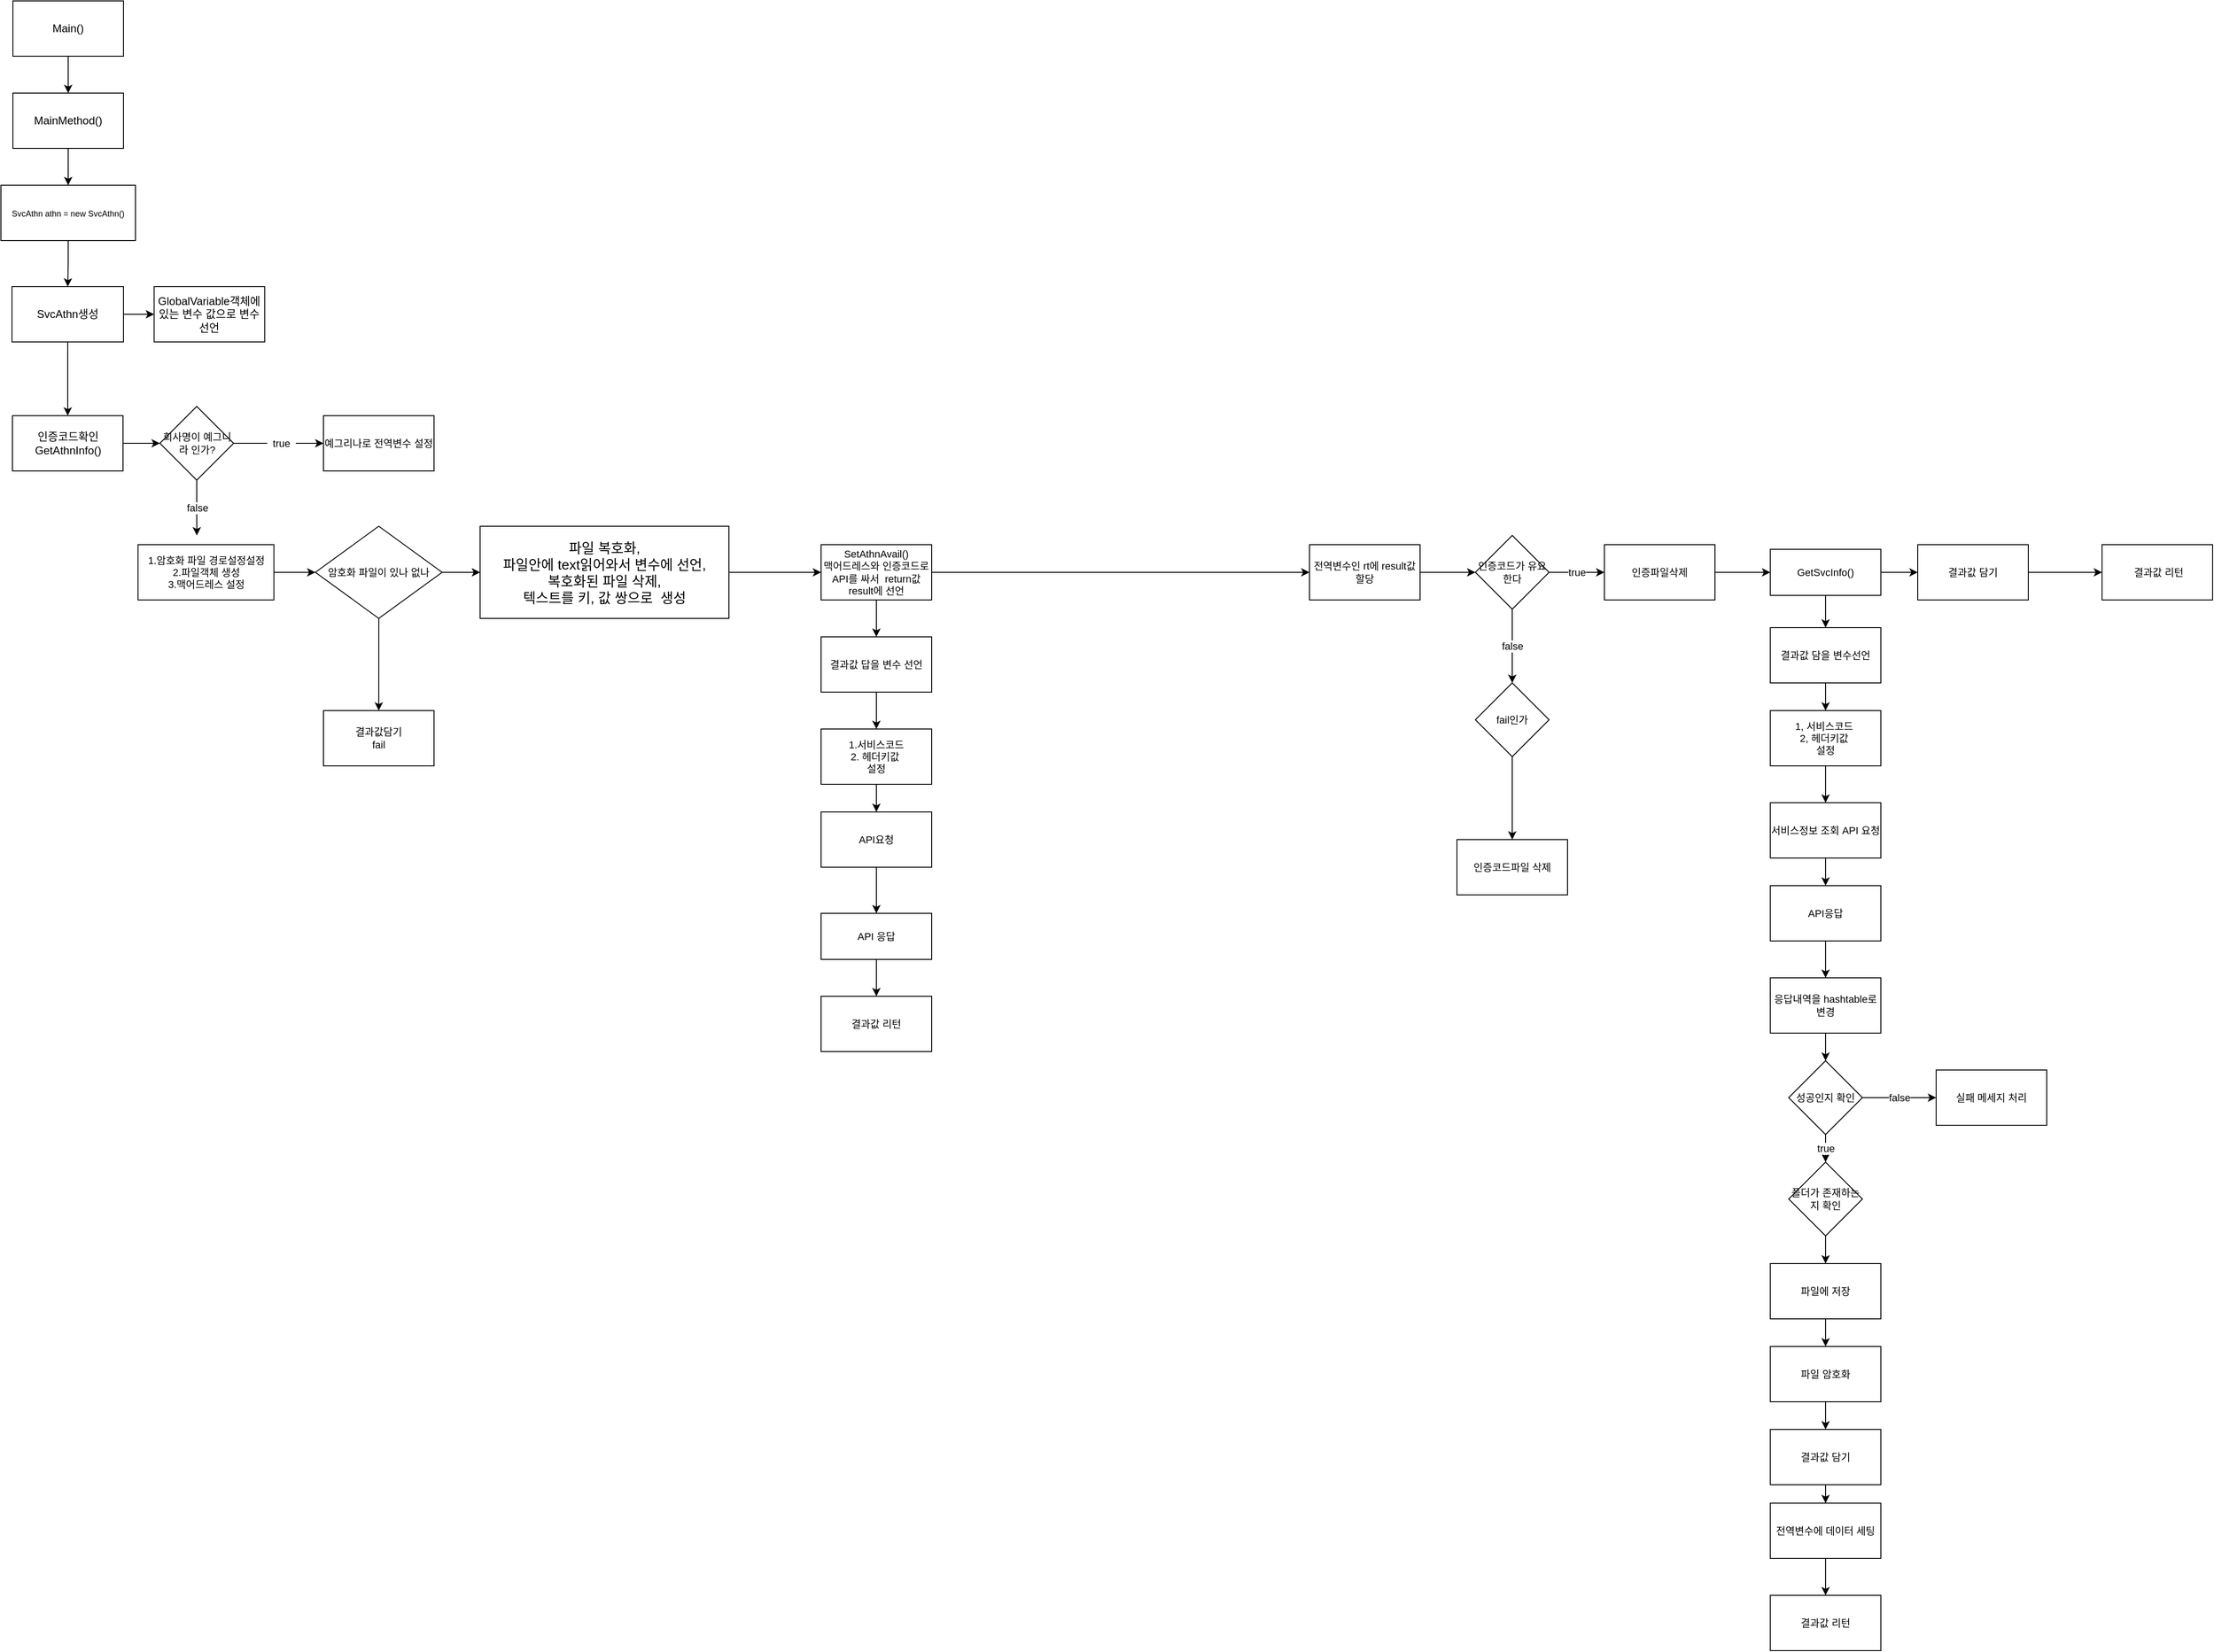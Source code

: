 <mxfile version="20.0.4" type="github" pages="2">
  <diagram id="C5RBs43oDa-KdzZeNtuy" name="Page-1">
    <mxGraphModel dx="964" dy="922" grid="1" gridSize="10" guides="1" tooltips="1" connect="1" arrows="1" fold="1" page="1" pageScale="1" pageWidth="1920" pageHeight="1200" math="0" shadow="0">
      <root>
        <mxCell id="WIyWlLk6GJQsqaUBKTNV-0" />
        <mxCell id="WIyWlLk6GJQsqaUBKTNV-1" parent="WIyWlLk6GJQsqaUBKTNV-0" />
        <mxCell id="tV-Dpv69zos0X04yAy7K-6" style="edgeStyle=orthogonalEdgeStyle;rounded=0;orthogonalLoop=1;jettySize=auto;html=1;" edge="1" parent="WIyWlLk6GJQsqaUBKTNV-1" source="tV-Dpv69zos0X04yAy7K-0" target="tV-Dpv69zos0X04yAy7K-4">
          <mxGeometry relative="1" as="geometry" />
        </mxCell>
        <mxCell id="tV-Dpv69zos0X04yAy7K-0" value="Main()" style="rounded=0;whiteSpace=wrap;html=1;" vertex="1" parent="WIyWlLk6GJQsqaUBKTNV-1">
          <mxGeometry x="113" y="20" width="120" height="60" as="geometry" />
        </mxCell>
        <mxCell id="tV-Dpv69zos0X04yAy7K-9" value="" style="edgeStyle=orthogonalEdgeStyle;rounded=0;orthogonalLoop=1;jettySize=auto;html=1;" edge="1" parent="WIyWlLk6GJQsqaUBKTNV-1" source="tV-Dpv69zos0X04yAy7K-4" target="tV-Dpv69zos0X04yAy7K-8">
          <mxGeometry relative="1" as="geometry" />
        </mxCell>
        <mxCell id="tV-Dpv69zos0X04yAy7K-4" value="MainMethod()" style="whiteSpace=wrap;html=1;" vertex="1" parent="WIyWlLk6GJQsqaUBKTNV-1">
          <mxGeometry x="113" y="120" width="120" height="60" as="geometry" />
        </mxCell>
        <mxCell id="tV-Dpv69zos0X04yAy7K-11" value="" style="edgeStyle=orthogonalEdgeStyle;rounded=0;orthogonalLoop=1;jettySize=auto;html=1;fontSize=11;" edge="1" parent="WIyWlLk6GJQsqaUBKTNV-1" source="tV-Dpv69zos0X04yAy7K-8" target="tV-Dpv69zos0X04yAy7K-10">
          <mxGeometry relative="1" as="geometry" />
        </mxCell>
        <mxCell id="tV-Dpv69zos0X04yAy7K-8" value="&lt;font style=&quot;font-size: 9px;&quot;&gt;SvcAthn athn = new SvcAthn()&lt;/font&gt;" style="whiteSpace=wrap;html=1;" vertex="1" parent="WIyWlLk6GJQsqaUBKTNV-1">
          <mxGeometry x="100" y="220" width="146" height="60" as="geometry" />
        </mxCell>
        <mxCell id="tV-Dpv69zos0X04yAy7K-18" value="" style="edgeStyle=orthogonalEdgeStyle;rounded=0;orthogonalLoop=1;jettySize=auto;html=1;fontSize=11;" edge="1" parent="WIyWlLk6GJQsqaUBKTNV-1" source="tV-Dpv69zos0X04yAy7K-10" target="tV-Dpv69zos0X04yAy7K-17">
          <mxGeometry relative="1" as="geometry" />
        </mxCell>
        <mxCell id="tV-Dpv69zos0X04yAy7K-21" value="" style="edgeStyle=orthogonalEdgeStyle;rounded=0;orthogonalLoop=1;jettySize=auto;html=1;fontSize=11;" edge="1" parent="WIyWlLk6GJQsqaUBKTNV-1" source="tV-Dpv69zos0X04yAy7K-10" target="tV-Dpv69zos0X04yAy7K-20">
          <mxGeometry relative="1" as="geometry" />
        </mxCell>
        <mxCell id="tV-Dpv69zos0X04yAy7K-10" value="SvcAthn생성" style="whiteSpace=wrap;html=1;" vertex="1" parent="WIyWlLk6GJQsqaUBKTNV-1">
          <mxGeometry x="112" y="330" width="121" height="60" as="geometry" />
        </mxCell>
        <mxCell id="tV-Dpv69zos0X04yAy7K-17" value="GlobalVariable객체에 있는 변수 값으로 변수 선언" style="whiteSpace=wrap;html=1;" vertex="1" parent="WIyWlLk6GJQsqaUBKTNV-1">
          <mxGeometry x="266.25" y="330" width="120" height="60" as="geometry" />
        </mxCell>
        <mxCell id="tV-Dpv69zos0X04yAy7K-23" value="" style="edgeStyle=orthogonalEdgeStyle;rounded=0;orthogonalLoop=1;jettySize=auto;html=1;fontSize=11;" edge="1" parent="WIyWlLk6GJQsqaUBKTNV-1" source="tV-Dpv69zos0X04yAy7K-20" target="tV-Dpv69zos0X04yAy7K-24">
          <mxGeometry relative="1" as="geometry">
            <mxPoint x="312.5" y="500" as="targetPoint" />
          </mxGeometry>
        </mxCell>
        <mxCell id="tV-Dpv69zos0X04yAy7K-20" value="인증코드확인&lt;br&gt;GetAthnInfo()" style="whiteSpace=wrap;html=1;" vertex="1" parent="WIyWlLk6GJQsqaUBKTNV-1">
          <mxGeometry x="112.5" y="470" width="120" height="60" as="geometry" />
        </mxCell>
        <mxCell id="tV-Dpv69zos0X04yAy7K-26" value="" style="edgeStyle=orthogonalEdgeStyle;rounded=0;orthogonalLoop=1;jettySize=auto;html=1;fontSize=11;startArrow=none;" edge="1" parent="WIyWlLk6GJQsqaUBKTNV-1" source="tV-Dpv69zos0X04yAy7K-29" target="tV-Dpv69zos0X04yAy7K-25">
          <mxGeometry relative="1" as="geometry" />
        </mxCell>
        <mxCell id="tV-Dpv69zos0X04yAy7K-28" value="false" style="edgeStyle=orthogonalEdgeStyle;rounded=0;orthogonalLoop=1;jettySize=auto;html=1;fontSize=11;" edge="1" parent="WIyWlLk6GJQsqaUBKTNV-1" source="tV-Dpv69zos0X04yAy7K-24">
          <mxGeometry relative="1" as="geometry">
            <mxPoint x="312.571" y="600" as="targetPoint" />
          </mxGeometry>
        </mxCell>
        <mxCell id="tV-Dpv69zos0X04yAy7K-24" value="회사명이 예그니라 인가?" style="rhombus;whiteSpace=wrap;html=1;fontSize=11;" vertex="1" parent="WIyWlLk6GJQsqaUBKTNV-1">
          <mxGeometry x="272.5" y="460" width="80" height="80" as="geometry" />
        </mxCell>
        <mxCell id="tV-Dpv69zos0X04yAy7K-25" value="예그리나로 전역변수 설정&lt;br&gt;" style="whiteSpace=wrap;html=1;fontSize=11;" vertex="1" parent="WIyWlLk6GJQsqaUBKTNV-1">
          <mxGeometry x="450" y="470" width="120" height="60" as="geometry" />
        </mxCell>
        <mxCell id="_J2FBl89l7mBFvWfmCJm-49" value="" style="edgeStyle=orthogonalEdgeStyle;rounded=0;orthogonalLoop=1;jettySize=auto;html=1;fontSize=11;" edge="1" parent="WIyWlLk6GJQsqaUBKTNV-1" source="_J2FBl89l7mBFvWfmCJm-25" target="_J2FBl89l7mBFvWfmCJm-48">
          <mxGeometry relative="1" as="geometry" />
        </mxCell>
        <mxCell id="_J2FBl89l7mBFvWfmCJm-25" value="1.암호화 파일 경로설정설정&lt;br&gt;2.파일객체 생성&lt;br&gt;3.맥어드레스 설정" style="whiteSpace=wrap;html=1;fontSize=11;" vertex="1" parent="WIyWlLk6GJQsqaUBKTNV-1">
          <mxGeometry x="248.75" y="610" width="147.5" height="60" as="geometry" />
        </mxCell>
        <mxCell id="_J2FBl89l7mBFvWfmCJm-26" style="edgeStyle=orthogonalEdgeStyle;rounded=0;orthogonalLoop=1;jettySize=auto;html=1;exitX=0.5;exitY=1;exitDx=0;exitDy=0;fontSize=11;" edge="1" parent="WIyWlLk6GJQsqaUBKTNV-1">
          <mxGeometry relative="1" as="geometry">
            <mxPoint x="369" y="590" as="sourcePoint" />
            <mxPoint x="369" y="590" as="targetPoint" />
          </mxGeometry>
        </mxCell>
        <mxCell id="_J2FBl89l7mBFvWfmCJm-51" value="" style="edgeStyle=orthogonalEdgeStyle;rounded=0;orthogonalLoop=1;jettySize=auto;html=1;fontSize=11;" edge="1" parent="WIyWlLk6GJQsqaUBKTNV-1" source="_J2FBl89l7mBFvWfmCJm-48" target="_J2FBl89l7mBFvWfmCJm-50">
          <mxGeometry relative="1" as="geometry" />
        </mxCell>
        <mxCell id="_J2FBl89l7mBFvWfmCJm-123" value="" style="edgeStyle=orthogonalEdgeStyle;rounded=0;orthogonalLoop=1;jettySize=auto;html=1;fontSize=11;" edge="1" parent="WIyWlLk6GJQsqaUBKTNV-1" source="_J2FBl89l7mBFvWfmCJm-48" target="_J2FBl89l7mBFvWfmCJm-122">
          <mxGeometry relative="1" as="geometry" />
        </mxCell>
        <mxCell id="_J2FBl89l7mBFvWfmCJm-48" value="암호화 파일이 있나 없나" style="rhombus;whiteSpace=wrap;html=1;fontSize=11;" vertex="1" parent="WIyWlLk6GJQsqaUBKTNV-1">
          <mxGeometry x="441.25" y="590" width="137.5" height="100" as="geometry" />
        </mxCell>
        <mxCell id="_J2FBl89l7mBFvWfmCJm-126" style="edgeStyle=orthogonalEdgeStyle;rounded=0;orthogonalLoop=1;jettySize=auto;html=1;fontSize=11;entryX=0;entryY=0.5;entryDx=0;entryDy=0;" edge="1" parent="WIyWlLk6GJQsqaUBKTNV-1" source="_J2FBl89l7mBFvWfmCJm-50" target="_J2FBl89l7mBFvWfmCJm-58">
          <mxGeometry relative="1" as="geometry">
            <mxPoint x="780.0" y="640" as="targetPoint" />
          </mxGeometry>
        </mxCell>
        <mxCell id="_J2FBl89l7mBFvWfmCJm-50" value="&lt;font style=&quot;font-size: 15px;&quot;&gt;파일 복호화,&lt;br&gt;파일안에 text읽어와서 변수에 선언,&lt;br&gt;복호화된 파일 삭제,&lt;br&gt;텍스트를 키, 값 쌍으로&amp;nbsp; 생성&lt;/font&gt;" style="whiteSpace=wrap;html=1;fontSize=11;" vertex="1" parent="WIyWlLk6GJQsqaUBKTNV-1">
          <mxGeometry x="620" y="590" width="270" height="100" as="geometry" />
        </mxCell>
        <mxCell id="_J2FBl89l7mBFvWfmCJm-85" value="" style="edgeStyle=orthogonalEdgeStyle;rounded=0;orthogonalLoop=1;jettySize=auto;html=1;fontSize=11;" edge="1" parent="WIyWlLk6GJQsqaUBKTNV-1" source="_J2FBl89l7mBFvWfmCJm-58" target="_J2FBl89l7mBFvWfmCJm-60">
          <mxGeometry relative="1" as="geometry" />
        </mxCell>
        <mxCell id="_J2FBl89l7mBFvWfmCJm-90" value="" style="edgeStyle=orthogonalEdgeStyle;rounded=0;orthogonalLoop=1;jettySize=auto;html=1;fontSize=11;" edge="1" parent="WIyWlLk6GJQsqaUBKTNV-1" source="_J2FBl89l7mBFvWfmCJm-58" target="_J2FBl89l7mBFvWfmCJm-65">
          <mxGeometry relative="1" as="geometry" />
        </mxCell>
        <mxCell id="_J2FBl89l7mBFvWfmCJm-58" value="SetAthnAvail()&lt;br&gt;맥어드레스와 인증코드로 API를 싸서&amp;nbsp; return값&lt;br&gt;result에 선언" style="rounded=0;whiteSpace=wrap;html=1;fontSize=11;" vertex="1" parent="WIyWlLk6GJQsqaUBKTNV-1">
          <mxGeometry x="990" y="610" width="120" height="60" as="geometry" />
        </mxCell>
        <mxCell id="_J2FBl89l7mBFvWfmCJm-86" value="" style="edgeStyle=orthogonalEdgeStyle;rounded=0;orthogonalLoop=1;jettySize=auto;html=1;fontSize=11;" edge="1" parent="WIyWlLk6GJQsqaUBKTNV-1" source="_J2FBl89l7mBFvWfmCJm-60" target="_J2FBl89l7mBFvWfmCJm-61">
          <mxGeometry relative="1" as="geometry" />
        </mxCell>
        <mxCell id="_J2FBl89l7mBFvWfmCJm-60" value="결과값 답을 변수 선언" style="whiteSpace=wrap;html=1;fontSize=11;rounded=0;" vertex="1" parent="WIyWlLk6GJQsqaUBKTNV-1">
          <mxGeometry x="990" y="710" width="120" height="60" as="geometry" />
        </mxCell>
        <mxCell id="_J2FBl89l7mBFvWfmCJm-87" value="" style="edgeStyle=orthogonalEdgeStyle;rounded=0;orthogonalLoop=1;jettySize=auto;html=1;fontSize=11;" edge="1" parent="WIyWlLk6GJQsqaUBKTNV-1" source="_J2FBl89l7mBFvWfmCJm-61" target="_J2FBl89l7mBFvWfmCJm-62">
          <mxGeometry relative="1" as="geometry" />
        </mxCell>
        <mxCell id="_J2FBl89l7mBFvWfmCJm-61" value="1.서비스코드&lt;br&gt;2. 헤더키값&amp;nbsp;&lt;br&gt;설정" style="whiteSpace=wrap;html=1;fontSize=11;rounded=0;" vertex="1" parent="WIyWlLk6GJQsqaUBKTNV-1">
          <mxGeometry x="990" y="810" width="120" height="60" as="geometry" />
        </mxCell>
        <mxCell id="_J2FBl89l7mBFvWfmCJm-88" value="" style="edgeStyle=orthogonalEdgeStyle;rounded=0;orthogonalLoop=1;jettySize=auto;html=1;fontSize=11;" edge="1" parent="WIyWlLk6GJQsqaUBKTNV-1" source="_J2FBl89l7mBFvWfmCJm-62" target="_J2FBl89l7mBFvWfmCJm-63">
          <mxGeometry relative="1" as="geometry" />
        </mxCell>
        <mxCell id="_J2FBl89l7mBFvWfmCJm-62" value="API요청&lt;br&gt;" style="whiteSpace=wrap;html=1;fontSize=11;rounded=0;" vertex="1" parent="WIyWlLk6GJQsqaUBKTNV-1">
          <mxGeometry x="990" y="900" width="120" height="60" as="geometry" />
        </mxCell>
        <mxCell id="_J2FBl89l7mBFvWfmCJm-89" value="" style="edgeStyle=orthogonalEdgeStyle;rounded=0;orthogonalLoop=1;jettySize=auto;html=1;fontSize=11;" edge="1" parent="WIyWlLk6GJQsqaUBKTNV-1" source="_J2FBl89l7mBFvWfmCJm-63">
          <mxGeometry relative="1" as="geometry">
            <mxPoint x="1050" y="1100" as="targetPoint" />
          </mxGeometry>
        </mxCell>
        <mxCell id="_J2FBl89l7mBFvWfmCJm-63" value="API 응답" style="whiteSpace=wrap;html=1;fontSize=11;rounded=0;" vertex="1" parent="WIyWlLk6GJQsqaUBKTNV-1">
          <mxGeometry x="990" y="1010" width="120" height="50" as="geometry" />
        </mxCell>
        <mxCell id="_J2FBl89l7mBFvWfmCJm-64" value="결과값 리턴" style="rounded=0;whiteSpace=wrap;html=1;fontSize=11;" vertex="1" parent="WIyWlLk6GJQsqaUBKTNV-1">
          <mxGeometry x="990" y="1100" width="120" height="60" as="geometry" />
        </mxCell>
        <mxCell id="_J2FBl89l7mBFvWfmCJm-91" value="" style="edgeStyle=orthogonalEdgeStyle;rounded=0;orthogonalLoop=1;jettySize=auto;html=1;fontSize=11;" edge="1" parent="WIyWlLk6GJQsqaUBKTNV-1" source="_J2FBl89l7mBFvWfmCJm-65" target="_J2FBl89l7mBFvWfmCJm-66">
          <mxGeometry relative="1" as="geometry" />
        </mxCell>
        <mxCell id="_J2FBl89l7mBFvWfmCJm-65" value="전역변수인 rt에 result값 할당" style="whiteSpace=wrap;html=1;fontSize=11;rounded=0;" vertex="1" parent="WIyWlLk6GJQsqaUBKTNV-1">
          <mxGeometry x="1520" y="610" width="120" height="60" as="geometry" />
        </mxCell>
        <mxCell id="_J2FBl89l7mBFvWfmCJm-92" value="true" style="edgeStyle=orthogonalEdgeStyle;rounded=0;orthogonalLoop=1;jettySize=auto;html=1;fontSize=11;" edge="1" parent="WIyWlLk6GJQsqaUBKTNV-1" source="_J2FBl89l7mBFvWfmCJm-66" target="_J2FBl89l7mBFvWfmCJm-67">
          <mxGeometry relative="1" as="geometry" />
        </mxCell>
        <mxCell id="_J2FBl89l7mBFvWfmCJm-118" value="false" style="edgeStyle=orthogonalEdgeStyle;rounded=0;orthogonalLoop=1;jettySize=auto;html=1;fontSize=11;" edge="1" parent="WIyWlLk6GJQsqaUBKTNV-1" source="_J2FBl89l7mBFvWfmCJm-66" target="_J2FBl89l7mBFvWfmCJm-117">
          <mxGeometry relative="1" as="geometry" />
        </mxCell>
        <mxCell id="_J2FBl89l7mBFvWfmCJm-66" value="인증코드가 유요한다" style="rhombus;whiteSpace=wrap;html=1;fontSize=11;rounded=0;" vertex="1" parent="WIyWlLk6GJQsqaUBKTNV-1">
          <mxGeometry x="1700" y="600" width="80" height="80" as="geometry" />
        </mxCell>
        <mxCell id="_J2FBl89l7mBFvWfmCJm-93" value="" style="edgeStyle=orthogonalEdgeStyle;rounded=0;orthogonalLoop=1;jettySize=auto;html=1;fontSize=11;" edge="1" parent="WIyWlLk6GJQsqaUBKTNV-1" source="_J2FBl89l7mBFvWfmCJm-67" target="_J2FBl89l7mBFvWfmCJm-68">
          <mxGeometry relative="1" as="geometry" />
        </mxCell>
        <mxCell id="_J2FBl89l7mBFvWfmCJm-67" value="인증파일삭제" style="whiteSpace=wrap;html=1;fontSize=11;rounded=0;" vertex="1" parent="WIyWlLk6GJQsqaUBKTNV-1">
          <mxGeometry x="1840" y="610" width="120" height="60" as="geometry" />
        </mxCell>
        <mxCell id="_J2FBl89l7mBFvWfmCJm-94" value="" style="edgeStyle=orthogonalEdgeStyle;rounded=0;orthogonalLoop=1;jettySize=auto;html=1;fontSize=11;" edge="1" parent="WIyWlLk6GJQsqaUBKTNV-1" source="_J2FBl89l7mBFvWfmCJm-68" target="_J2FBl89l7mBFvWfmCJm-69">
          <mxGeometry relative="1" as="geometry" />
        </mxCell>
        <mxCell id="_J2FBl89l7mBFvWfmCJm-112" value="" style="edgeStyle=orthogonalEdgeStyle;rounded=0;orthogonalLoop=1;jettySize=auto;html=1;fontSize=11;" edge="1" parent="WIyWlLk6GJQsqaUBKTNV-1" source="_J2FBl89l7mBFvWfmCJm-68" target="_J2FBl89l7mBFvWfmCJm-111">
          <mxGeometry relative="1" as="geometry" />
        </mxCell>
        <mxCell id="_J2FBl89l7mBFvWfmCJm-68" value="GetSvcInfo()" style="whiteSpace=wrap;html=1;fontSize=11;rounded=0;" vertex="1" parent="WIyWlLk6GJQsqaUBKTNV-1">
          <mxGeometry x="2020" y="615" width="120" height="50" as="geometry" />
        </mxCell>
        <mxCell id="_J2FBl89l7mBFvWfmCJm-95" value="" style="edgeStyle=orthogonalEdgeStyle;rounded=0;orthogonalLoop=1;jettySize=auto;html=1;fontSize=11;" edge="1" parent="WIyWlLk6GJQsqaUBKTNV-1" source="_J2FBl89l7mBFvWfmCJm-69" target="_J2FBl89l7mBFvWfmCJm-70">
          <mxGeometry relative="1" as="geometry" />
        </mxCell>
        <mxCell id="_J2FBl89l7mBFvWfmCJm-69" value="결과값 담을 변수선언" style="whiteSpace=wrap;html=1;fontSize=11;rounded=0;" vertex="1" parent="WIyWlLk6GJQsqaUBKTNV-1">
          <mxGeometry x="2020" y="700" width="120" height="60" as="geometry" />
        </mxCell>
        <mxCell id="_J2FBl89l7mBFvWfmCJm-96" value="" style="edgeStyle=orthogonalEdgeStyle;rounded=0;orthogonalLoop=1;jettySize=auto;html=1;fontSize=11;" edge="1" parent="WIyWlLk6GJQsqaUBKTNV-1" source="_J2FBl89l7mBFvWfmCJm-70" target="_J2FBl89l7mBFvWfmCJm-71">
          <mxGeometry relative="1" as="geometry" />
        </mxCell>
        <mxCell id="_J2FBl89l7mBFvWfmCJm-70" value="1, 서비스코드&amp;nbsp;&lt;br&gt;2, 헤더키값&amp;nbsp;&lt;br&gt;설정" style="whiteSpace=wrap;html=1;fontSize=11;rounded=0;" vertex="1" parent="WIyWlLk6GJQsqaUBKTNV-1">
          <mxGeometry x="2020" y="790" width="120" height="60" as="geometry" />
        </mxCell>
        <mxCell id="_J2FBl89l7mBFvWfmCJm-97" value="" style="edgeStyle=orthogonalEdgeStyle;rounded=0;orthogonalLoop=1;jettySize=auto;html=1;fontSize=11;" edge="1" parent="WIyWlLk6GJQsqaUBKTNV-1" source="_J2FBl89l7mBFvWfmCJm-71" target="_J2FBl89l7mBFvWfmCJm-72">
          <mxGeometry relative="1" as="geometry" />
        </mxCell>
        <mxCell id="_J2FBl89l7mBFvWfmCJm-71" value="서비스정보 조회 API 요청" style="whiteSpace=wrap;html=1;fontSize=11;rounded=0;" vertex="1" parent="WIyWlLk6GJQsqaUBKTNV-1">
          <mxGeometry x="2020" y="890" width="120" height="60" as="geometry" />
        </mxCell>
        <mxCell id="_J2FBl89l7mBFvWfmCJm-98" value="" style="edgeStyle=orthogonalEdgeStyle;rounded=0;orthogonalLoop=1;jettySize=auto;html=1;fontSize=11;" edge="1" parent="WIyWlLk6GJQsqaUBKTNV-1" source="_J2FBl89l7mBFvWfmCJm-72" target="_J2FBl89l7mBFvWfmCJm-73">
          <mxGeometry relative="1" as="geometry" />
        </mxCell>
        <mxCell id="_J2FBl89l7mBFvWfmCJm-72" value="API응답" style="whiteSpace=wrap;html=1;fontSize=11;rounded=0;" vertex="1" parent="WIyWlLk6GJQsqaUBKTNV-1">
          <mxGeometry x="2020" y="980" width="120" height="60" as="geometry" />
        </mxCell>
        <mxCell id="_J2FBl89l7mBFvWfmCJm-99" value="" style="edgeStyle=orthogonalEdgeStyle;rounded=0;orthogonalLoop=1;jettySize=auto;html=1;fontSize=11;" edge="1" parent="WIyWlLk6GJQsqaUBKTNV-1" source="_J2FBl89l7mBFvWfmCJm-73" target="_J2FBl89l7mBFvWfmCJm-74">
          <mxGeometry relative="1" as="geometry" />
        </mxCell>
        <mxCell id="_J2FBl89l7mBFvWfmCJm-73" value="응답내역을 hashtable로 변경" style="whiteSpace=wrap;html=1;fontSize=11;rounded=0;" vertex="1" parent="WIyWlLk6GJQsqaUBKTNV-1">
          <mxGeometry x="2020" y="1080" width="120" height="60" as="geometry" />
        </mxCell>
        <mxCell id="_J2FBl89l7mBFvWfmCJm-100" value="true" style="edgeStyle=orthogonalEdgeStyle;rounded=0;orthogonalLoop=1;jettySize=auto;html=1;fontSize=11;" edge="1" parent="WIyWlLk6GJQsqaUBKTNV-1" source="_J2FBl89l7mBFvWfmCJm-74" target="_J2FBl89l7mBFvWfmCJm-75">
          <mxGeometry relative="1" as="geometry" />
        </mxCell>
        <mxCell id="_J2FBl89l7mBFvWfmCJm-101" value="false" style="edgeStyle=orthogonalEdgeStyle;rounded=0;orthogonalLoop=1;jettySize=auto;html=1;fontSize=11;" edge="1" parent="WIyWlLk6GJQsqaUBKTNV-1" source="_J2FBl89l7mBFvWfmCJm-74" target="_J2FBl89l7mBFvWfmCJm-81">
          <mxGeometry relative="1" as="geometry" />
        </mxCell>
        <mxCell id="_J2FBl89l7mBFvWfmCJm-74" value="성공인지 확인" style="rhombus;whiteSpace=wrap;html=1;fontSize=11;rounded=0;" vertex="1" parent="WIyWlLk6GJQsqaUBKTNV-1">
          <mxGeometry x="2040" y="1170" width="80" height="80" as="geometry" />
        </mxCell>
        <mxCell id="_J2FBl89l7mBFvWfmCJm-102" value="" style="edgeStyle=orthogonalEdgeStyle;rounded=0;orthogonalLoop=1;jettySize=auto;html=1;fontSize=11;" edge="1" parent="WIyWlLk6GJQsqaUBKTNV-1" source="_J2FBl89l7mBFvWfmCJm-75" target="_J2FBl89l7mBFvWfmCJm-76">
          <mxGeometry relative="1" as="geometry" />
        </mxCell>
        <mxCell id="_J2FBl89l7mBFvWfmCJm-75" value="폴더가 존재하는지 확인" style="rhombus;whiteSpace=wrap;html=1;fontSize=11;" vertex="1" parent="WIyWlLk6GJQsqaUBKTNV-1">
          <mxGeometry x="2040" y="1280.0" width="80" height="80" as="geometry" />
        </mxCell>
        <mxCell id="_J2FBl89l7mBFvWfmCJm-103" value="" style="edgeStyle=orthogonalEdgeStyle;rounded=0;orthogonalLoop=1;jettySize=auto;html=1;fontSize=11;" edge="1" parent="WIyWlLk6GJQsqaUBKTNV-1" source="_J2FBl89l7mBFvWfmCJm-76" target="_J2FBl89l7mBFvWfmCJm-77">
          <mxGeometry relative="1" as="geometry" />
        </mxCell>
        <mxCell id="_J2FBl89l7mBFvWfmCJm-76" value="파일에 저장" style="whiteSpace=wrap;html=1;fontSize=11;" vertex="1" parent="WIyWlLk6GJQsqaUBKTNV-1">
          <mxGeometry x="2020" y="1390.0" width="120" height="60" as="geometry" />
        </mxCell>
        <mxCell id="_J2FBl89l7mBFvWfmCJm-105" value="" style="edgeStyle=orthogonalEdgeStyle;rounded=0;orthogonalLoop=1;jettySize=auto;html=1;fontSize=11;" edge="1" parent="WIyWlLk6GJQsqaUBKTNV-1" source="_J2FBl89l7mBFvWfmCJm-77" target="_J2FBl89l7mBFvWfmCJm-78">
          <mxGeometry relative="1" as="geometry" />
        </mxCell>
        <mxCell id="_J2FBl89l7mBFvWfmCJm-77" value="파일 암호화" style="whiteSpace=wrap;html=1;fontSize=11;" vertex="1" parent="WIyWlLk6GJQsqaUBKTNV-1">
          <mxGeometry x="2020" y="1480.0" width="120" height="60" as="geometry" />
        </mxCell>
        <mxCell id="_J2FBl89l7mBFvWfmCJm-106" value="" style="edgeStyle=orthogonalEdgeStyle;rounded=0;orthogonalLoop=1;jettySize=auto;html=1;fontSize=11;" edge="1" parent="WIyWlLk6GJQsqaUBKTNV-1" source="_J2FBl89l7mBFvWfmCJm-78" target="_J2FBl89l7mBFvWfmCJm-79">
          <mxGeometry relative="1" as="geometry" />
        </mxCell>
        <mxCell id="_J2FBl89l7mBFvWfmCJm-78" value="결과값 담기" style="whiteSpace=wrap;html=1;fontSize=11;" vertex="1" parent="WIyWlLk6GJQsqaUBKTNV-1">
          <mxGeometry x="2020" y="1570.0" width="120" height="60" as="geometry" />
        </mxCell>
        <mxCell id="_J2FBl89l7mBFvWfmCJm-107" value="" style="edgeStyle=orthogonalEdgeStyle;rounded=0;orthogonalLoop=1;jettySize=auto;html=1;fontSize=11;" edge="1" parent="WIyWlLk6GJQsqaUBKTNV-1" source="_J2FBl89l7mBFvWfmCJm-79" target="_J2FBl89l7mBFvWfmCJm-80">
          <mxGeometry relative="1" as="geometry" />
        </mxCell>
        <mxCell id="_J2FBl89l7mBFvWfmCJm-79" value="전역변수에 데이터 세팅" style="whiteSpace=wrap;html=1;fontSize=11;" vertex="1" parent="WIyWlLk6GJQsqaUBKTNV-1">
          <mxGeometry x="2020" y="1650.0" width="120" height="60" as="geometry" />
        </mxCell>
        <mxCell id="_J2FBl89l7mBFvWfmCJm-80" value="결과값 리턴" style="whiteSpace=wrap;html=1;fontSize=11;" vertex="1" parent="WIyWlLk6GJQsqaUBKTNV-1">
          <mxGeometry x="2020" y="1750.0" width="120" height="60" as="geometry" />
        </mxCell>
        <mxCell id="_J2FBl89l7mBFvWfmCJm-81" value="실패 메세지 처리" style="whiteSpace=wrap;html=1;fontSize=11;rounded=0;" vertex="1" parent="WIyWlLk6GJQsqaUBKTNV-1">
          <mxGeometry x="2200" y="1180" width="120" height="60" as="geometry" />
        </mxCell>
        <mxCell id="tV-Dpv69zos0X04yAy7K-29" value="true" style="text;html=1;strokeColor=none;fillColor=none;align=center;verticalAlign=middle;whiteSpace=wrap;rounded=0;fontSize=11;" vertex="1" parent="WIyWlLk6GJQsqaUBKTNV-1">
          <mxGeometry x="389" y="485" width="31" height="30" as="geometry" />
        </mxCell>
        <mxCell id="_J2FBl89l7mBFvWfmCJm-108" value="" style="edgeStyle=orthogonalEdgeStyle;rounded=0;orthogonalLoop=1;jettySize=auto;html=1;fontSize=11;endArrow=none;" edge="1" parent="WIyWlLk6GJQsqaUBKTNV-1" source="tV-Dpv69zos0X04yAy7K-24" target="tV-Dpv69zos0X04yAy7K-29">
          <mxGeometry relative="1" as="geometry">
            <mxPoint x="352.5" y="500" as="sourcePoint" />
            <mxPoint x="510" y="500" as="targetPoint" />
          </mxGeometry>
        </mxCell>
        <mxCell id="_J2FBl89l7mBFvWfmCJm-125" value="" style="edgeStyle=orthogonalEdgeStyle;rounded=0;orthogonalLoop=1;jettySize=auto;html=1;fontSize=11;" edge="1" parent="WIyWlLk6GJQsqaUBKTNV-1" source="_J2FBl89l7mBFvWfmCJm-111" target="_J2FBl89l7mBFvWfmCJm-124">
          <mxGeometry relative="1" as="geometry" />
        </mxCell>
        <mxCell id="_J2FBl89l7mBFvWfmCJm-111" value="결과값 담기" style="whiteSpace=wrap;html=1;fontSize=11;rounded=0;" vertex="1" parent="WIyWlLk6GJQsqaUBKTNV-1">
          <mxGeometry x="2180" y="610" width="120" height="60" as="geometry" />
        </mxCell>
        <mxCell id="_J2FBl89l7mBFvWfmCJm-121" value="" style="edgeStyle=orthogonalEdgeStyle;rounded=0;orthogonalLoop=1;jettySize=auto;html=1;fontSize=11;" edge="1" parent="WIyWlLk6GJQsqaUBKTNV-1" source="_J2FBl89l7mBFvWfmCJm-117" target="_J2FBl89l7mBFvWfmCJm-120">
          <mxGeometry relative="1" as="geometry" />
        </mxCell>
        <mxCell id="_J2FBl89l7mBFvWfmCJm-117" value="fail인가" style="rhombus;whiteSpace=wrap;html=1;fontSize=11;rounded=0;" vertex="1" parent="WIyWlLk6GJQsqaUBKTNV-1">
          <mxGeometry x="1700" y="760" width="80" height="80" as="geometry" />
        </mxCell>
        <mxCell id="_J2FBl89l7mBFvWfmCJm-120" value="인증코드파일 삭제" style="whiteSpace=wrap;html=1;fontSize=11;rounded=0;" vertex="1" parent="WIyWlLk6GJQsqaUBKTNV-1">
          <mxGeometry x="1680" y="930" width="120" height="60" as="geometry" />
        </mxCell>
        <mxCell id="_J2FBl89l7mBFvWfmCJm-122" value="결과값담기&lt;br&gt;fail" style="whiteSpace=wrap;html=1;fontSize=11;" vertex="1" parent="WIyWlLk6GJQsqaUBKTNV-1">
          <mxGeometry x="450" y="790" width="120" height="60" as="geometry" />
        </mxCell>
        <mxCell id="_J2FBl89l7mBFvWfmCJm-124" value="&amp;nbsp;결과값 리턴" style="whiteSpace=wrap;html=1;fontSize=11;rounded=0;" vertex="1" parent="WIyWlLk6GJQsqaUBKTNV-1">
          <mxGeometry x="2380" y="610" width="120" height="60" as="geometry" />
        </mxCell>
      </root>
    </mxGraphModel>
  </diagram>
  <diagram id="MAdHZuQtxRqNlHEqhnJB" name="Page-2">
    <mxGraphModel dx="3555" dy="1985" grid="1" gridSize="10" guides="1" tooltips="1" connect="1" arrows="1" fold="1" page="1" pageScale="1" pageWidth="1920" pageHeight="1200" math="0" shadow="0">
      <root>
        <mxCell id="0" />
        <mxCell id="1" parent="0" />
        <mxCell id="CQsBSXjhsrfqwExQ2lPQ-1" style="edgeStyle=orthogonalEdgeStyle;rounded=0;orthogonalLoop=1;jettySize=auto;html=1;" edge="1" parent="1" source="CQsBSXjhsrfqwExQ2lPQ-2" target="CQsBSXjhsrfqwExQ2lPQ-4">
          <mxGeometry relative="1" as="geometry" />
        </mxCell>
        <mxCell id="CQsBSXjhsrfqwExQ2lPQ-2" value="Main()" style="rounded=0;whiteSpace=wrap;html=1;" vertex="1" parent="1">
          <mxGeometry x="113" y="20" width="120" height="60" as="geometry" />
        </mxCell>
        <mxCell id="CQsBSXjhsrfqwExQ2lPQ-3" value="" style="edgeStyle=orthogonalEdgeStyle;rounded=0;orthogonalLoop=1;jettySize=auto;html=1;" edge="1" parent="1" source="CQsBSXjhsrfqwExQ2lPQ-4" target="CQsBSXjhsrfqwExQ2lPQ-6">
          <mxGeometry relative="1" as="geometry" />
        </mxCell>
        <mxCell id="CQsBSXjhsrfqwExQ2lPQ-4" value="MainMethod()" style="whiteSpace=wrap;html=1;" vertex="1" parent="1">
          <mxGeometry x="113" y="120" width="120" height="60" as="geometry" />
        </mxCell>
        <mxCell id="CQsBSXjhsrfqwExQ2lPQ-5" value="" style="edgeStyle=orthogonalEdgeStyle;rounded=0;orthogonalLoop=1;jettySize=auto;html=1;fontSize=11;" edge="1" parent="1" source="CQsBSXjhsrfqwExQ2lPQ-6" target="CQsBSXjhsrfqwExQ2lPQ-9">
          <mxGeometry relative="1" as="geometry" />
        </mxCell>
        <mxCell id="CQsBSXjhsrfqwExQ2lPQ-6" value="&lt;font style=&quot;font-size: 9px;&quot;&gt;SvcAthn athn = new SvcAthn()&lt;/font&gt;" style="whiteSpace=wrap;html=1;" vertex="1" parent="1">
          <mxGeometry x="100" y="220" width="146" height="60" as="geometry" />
        </mxCell>
        <mxCell id="CQsBSXjhsrfqwExQ2lPQ-7" value="" style="edgeStyle=orthogonalEdgeStyle;rounded=0;orthogonalLoop=1;jettySize=auto;html=1;fontSize=11;" edge="1" parent="1" source="CQsBSXjhsrfqwExQ2lPQ-9" target="CQsBSXjhsrfqwExQ2lPQ-10">
          <mxGeometry relative="1" as="geometry" />
        </mxCell>
        <mxCell id="CQsBSXjhsrfqwExQ2lPQ-8" value="" style="edgeStyle=orthogonalEdgeStyle;rounded=0;orthogonalLoop=1;jettySize=auto;html=1;fontSize=11;" edge="1" parent="1" source="CQsBSXjhsrfqwExQ2lPQ-9" target="CQsBSXjhsrfqwExQ2lPQ-12">
          <mxGeometry relative="1" as="geometry" />
        </mxCell>
        <mxCell id="CQsBSXjhsrfqwExQ2lPQ-9" value="SvcAthn생성" style="whiteSpace=wrap;html=1;" vertex="1" parent="1">
          <mxGeometry x="112" y="330" width="121" height="60" as="geometry" />
        </mxCell>
        <mxCell id="CQsBSXjhsrfqwExQ2lPQ-10" value="GlobalVariable객체에 있는 변수 값으로 변수 선언" style="whiteSpace=wrap;html=1;" vertex="1" parent="1">
          <mxGeometry x="269" y="330" width="120" height="60" as="geometry" />
        </mxCell>
        <mxCell id="CQsBSXjhsrfqwExQ2lPQ-11" value="" style="edgeStyle=orthogonalEdgeStyle;rounded=0;orthogonalLoop=1;jettySize=auto;html=1;fontSize=11;" edge="1" parent="1" source="CQsBSXjhsrfqwExQ2lPQ-12" target="CQsBSXjhsrfqwExQ2lPQ-15">
          <mxGeometry relative="1" as="geometry">
            <mxPoint x="312.5" y="500" as="targetPoint" />
          </mxGeometry>
        </mxCell>
        <mxCell id="CQsBSXjhsrfqwExQ2lPQ-12" value="인증코드확인" style="whiteSpace=wrap;html=1;" vertex="1" parent="1">
          <mxGeometry x="112.5" y="470" width="120" height="60" as="geometry" />
        </mxCell>
        <mxCell id="CQsBSXjhsrfqwExQ2lPQ-13" value="" style="edgeStyle=orthogonalEdgeStyle;rounded=0;orthogonalLoop=1;jettySize=auto;html=1;fontSize=11;" edge="1" parent="1" source="CQsBSXjhsrfqwExQ2lPQ-15" target="CQsBSXjhsrfqwExQ2lPQ-16">
          <mxGeometry relative="1" as="geometry" />
        </mxCell>
        <mxCell id="CQsBSXjhsrfqwExQ2lPQ-14" value="" style="edgeStyle=orthogonalEdgeStyle;rounded=0;orthogonalLoop=1;jettySize=auto;html=1;fontSize=11;" edge="1" parent="1" source="CQsBSXjhsrfqwExQ2lPQ-15" target="CQsBSXjhsrfqwExQ2lPQ-18">
          <mxGeometry relative="1" as="geometry" />
        </mxCell>
        <mxCell id="CQsBSXjhsrfqwExQ2lPQ-15" value="회사명이 예그니라 인가?" style="rhombus;whiteSpace=wrap;html=1;fontSize=11;" vertex="1" parent="1">
          <mxGeometry x="272.5" y="460" width="80" height="80" as="geometry" />
        </mxCell>
        <mxCell id="CQsBSXjhsrfqwExQ2lPQ-16" value="예그리나로 전역변수 설정&lt;br&gt;" style="whiteSpace=wrap;html=1;fontSize=11;" vertex="1" parent="1">
          <mxGeometry x="510" y="470" width="120" height="60" as="geometry" />
        </mxCell>
        <mxCell id="CQsBSXjhsrfqwExQ2lPQ-17" value="" style="edgeStyle=orthogonalEdgeStyle;rounded=0;orthogonalLoop=1;jettySize=auto;html=1;fontSize=11;" edge="1" parent="1" source="CQsBSXjhsrfqwExQ2lPQ-18">
          <mxGeometry relative="1" as="geometry">
            <mxPoint x="314.4" y="690" as="targetPoint" />
          </mxGeometry>
        </mxCell>
        <mxCell id="CQsBSXjhsrfqwExQ2lPQ-18" value="1.암호화 파일 경로설정설정&lt;br&gt;2.파일객체 생성&lt;br&gt;3.맥어드레스 설정" style="whiteSpace=wrap;html=1;fontSize=11;" vertex="1" parent="1">
          <mxGeometry x="238.75" y="600" width="147.5" height="60" as="geometry" />
        </mxCell>
        <mxCell id="CQsBSXjhsrfqwExQ2lPQ-19" value="true" style="text;html=1;strokeColor=none;fillColor=none;align=center;verticalAlign=middle;whiteSpace=wrap;rounded=0;fontSize=11;" vertex="1" parent="1">
          <mxGeometry x="340" y="450" width="60" height="30" as="geometry" />
        </mxCell>
        <mxCell id="CQsBSXjhsrfqwExQ2lPQ-20" value="false" style="text;html=1;strokeColor=none;fillColor=none;align=center;verticalAlign=middle;whiteSpace=wrap;rounded=0;fontSize=11;" vertex="1" parent="1">
          <mxGeometry x="329" y="550" width="60" height="30" as="geometry" />
        </mxCell>
        <mxCell id="CQsBSXjhsrfqwExQ2lPQ-21" style="edgeStyle=orthogonalEdgeStyle;rounded=0;orthogonalLoop=1;jettySize=auto;html=1;exitX=0.5;exitY=1;exitDx=0;exitDy=0;fontSize=11;" edge="1" parent="1" source="CQsBSXjhsrfqwExQ2lPQ-20" target="CQsBSXjhsrfqwExQ2lPQ-20">
          <mxGeometry relative="1" as="geometry" />
        </mxCell>
        <mxCell id="CQsBSXjhsrfqwExQ2lPQ-22" value="" style="edgeStyle=orthogonalEdgeStyle;rounded=0;orthogonalLoop=1;jettySize=auto;html=1;fontSize=11;" edge="1" parent="1" source="CQsBSXjhsrfqwExQ2lPQ-23" target="CQsBSXjhsrfqwExQ2lPQ-25">
          <mxGeometry relative="1" as="geometry" />
        </mxCell>
        <mxCell id="CQsBSXjhsrfqwExQ2lPQ-23" value="암호화 파일이 있나 없나" style="rhombus;whiteSpace=wrap;html=1;fontSize=11;" vertex="1" parent="1">
          <mxGeometry x="243.75" y="680" width="137.5" height="100" as="geometry" />
        </mxCell>
        <mxCell id="CQsBSXjhsrfqwExQ2lPQ-24" value="" style="edgeStyle=orthogonalEdgeStyle;rounded=0;orthogonalLoop=1;jettySize=auto;html=1;fontSize=11;" edge="1" parent="1" source="CQsBSXjhsrfqwExQ2lPQ-25" target="CQsBSXjhsrfqwExQ2lPQ-28">
          <mxGeometry relative="1" as="geometry" />
        </mxCell>
        <mxCell id="CQsBSXjhsrfqwExQ2lPQ-25" value="파일 복호화" style="whiteSpace=wrap;html=1;fontSize=11;" vertex="1" parent="1">
          <mxGeometry x="252.5" y="827" width="120" height="60" as="geometry" />
        </mxCell>
        <mxCell id="CQsBSXjhsrfqwExQ2lPQ-26" value="있다" style="text;html=1;strokeColor=none;fillColor=none;align=center;verticalAlign=middle;whiteSpace=wrap;rounded=0;fontSize=11;" vertex="1" parent="1">
          <mxGeometry x="340" y="760" width="60" height="30" as="geometry" />
        </mxCell>
        <mxCell id="CQsBSXjhsrfqwExQ2lPQ-27" value="" style="edgeStyle=orthogonalEdgeStyle;rounded=0;orthogonalLoop=1;jettySize=auto;html=1;fontSize=11;" edge="1" parent="1" source="CQsBSXjhsrfqwExQ2lPQ-28" target="CQsBSXjhsrfqwExQ2lPQ-30">
          <mxGeometry relative="1" as="geometry" />
        </mxCell>
        <mxCell id="CQsBSXjhsrfqwExQ2lPQ-28" value="파일안에 text읽어와서 변수에 선언" style="whiteSpace=wrap;html=1;fontSize=11;" vertex="1" parent="1">
          <mxGeometry x="252.5" y="927" width="120" height="60" as="geometry" />
        </mxCell>
        <mxCell id="CQsBSXjhsrfqwExQ2lPQ-29" value="" style="edgeStyle=orthogonalEdgeStyle;rounded=0;orthogonalLoop=1;jettySize=auto;html=1;fontSize=11;" edge="1" parent="1" source="CQsBSXjhsrfqwExQ2lPQ-30" target="CQsBSXjhsrfqwExQ2lPQ-32">
          <mxGeometry relative="1" as="geometry" />
        </mxCell>
        <mxCell id="CQsBSXjhsrfqwExQ2lPQ-30" value="복호화된 파일 삭제" style="whiteSpace=wrap;html=1;fontSize=11;" vertex="1" parent="1">
          <mxGeometry x="252.5" y="1030" width="120" height="60" as="geometry" />
        </mxCell>
        <mxCell id="CQsBSXjhsrfqwExQ2lPQ-31" value="" style="edgeStyle=orthogonalEdgeStyle;rounded=0;orthogonalLoop=1;jettySize=auto;html=1;fontSize=11;entryX=0.5;entryY=0;entryDx=0;entryDy=0;" edge="1" parent="1" source="CQsBSXjhsrfqwExQ2lPQ-32" target="CQsBSXjhsrfqwExQ2lPQ-35">
          <mxGeometry relative="1" as="geometry" />
        </mxCell>
        <mxCell id="CQsBSXjhsrfqwExQ2lPQ-32" value="텍스트를 키, 값 쌍으로&amp;nbsp; 생성" style="whiteSpace=wrap;html=1;fontSize=11;" vertex="1" parent="1">
          <mxGeometry x="252.5" y="1120" width="120" height="60" as="geometry" />
        </mxCell>
        <mxCell id="CQsBSXjhsrfqwExQ2lPQ-33" value="" style="edgeStyle=orthogonalEdgeStyle;rounded=0;orthogonalLoop=1;jettySize=auto;html=1;fontSize=11;" edge="1" parent="1" source="CQsBSXjhsrfqwExQ2lPQ-35" target="CQsBSXjhsrfqwExQ2lPQ-37">
          <mxGeometry relative="1" as="geometry" />
        </mxCell>
        <mxCell id="CQsBSXjhsrfqwExQ2lPQ-34" value="" style="edgeStyle=orthogonalEdgeStyle;rounded=0;orthogonalLoop=1;jettySize=auto;html=1;fontSize=11;" edge="1" parent="1" source="CQsBSXjhsrfqwExQ2lPQ-35" target="CQsBSXjhsrfqwExQ2lPQ-46">
          <mxGeometry relative="1" as="geometry" />
        </mxCell>
        <mxCell id="CQsBSXjhsrfqwExQ2lPQ-35" value="SetAthnAvail()&lt;br&gt;맥어드레스와 인증코드로 API를 싸서&amp;nbsp; return값&lt;br&gt;result에 선언" style="rounded=0;whiteSpace=wrap;html=1;fontSize=11;" vertex="1" parent="1">
          <mxGeometry x="252.5" y="1220" width="120" height="60" as="geometry" />
        </mxCell>
        <mxCell id="CQsBSXjhsrfqwExQ2lPQ-36" value="" style="edgeStyle=orthogonalEdgeStyle;rounded=0;orthogonalLoop=1;jettySize=auto;html=1;fontSize=11;" edge="1" parent="1" source="CQsBSXjhsrfqwExQ2lPQ-37" target="CQsBSXjhsrfqwExQ2lPQ-39">
          <mxGeometry relative="1" as="geometry" />
        </mxCell>
        <mxCell id="CQsBSXjhsrfqwExQ2lPQ-37" value="결과값 답을 변수 선언" style="whiteSpace=wrap;html=1;fontSize=11;rounded=0;" vertex="1" parent="1">
          <mxGeometry x="452.5" y="1220" width="120" height="60" as="geometry" />
        </mxCell>
        <mxCell id="CQsBSXjhsrfqwExQ2lPQ-38" value="" style="edgeStyle=orthogonalEdgeStyle;rounded=0;orthogonalLoop=1;jettySize=auto;html=1;fontSize=11;" edge="1" parent="1" source="CQsBSXjhsrfqwExQ2lPQ-39" target="CQsBSXjhsrfqwExQ2lPQ-41">
          <mxGeometry relative="1" as="geometry" />
        </mxCell>
        <mxCell id="CQsBSXjhsrfqwExQ2lPQ-39" value="1.서비스코드&lt;br&gt;2. 헤더키값&amp;nbsp;&lt;br&gt;설정" style="whiteSpace=wrap;html=1;fontSize=11;rounded=0;" vertex="1" parent="1">
          <mxGeometry x="652.5" y="1220" width="120" height="60" as="geometry" />
        </mxCell>
        <mxCell id="CQsBSXjhsrfqwExQ2lPQ-40" value="" style="edgeStyle=orthogonalEdgeStyle;rounded=0;orthogonalLoop=1;jettySize=auto;html=1;fontSize=11;" edge="1" parent="1" source="CQsBSXjhsrfqwExQ2lPQ-41" target="CQsBSXjhsrfqwExQ2lPQ-43">
          <mxGeometry relative="1" as="geometry" />
        </mxCell>
        <mxCell id="CQsBSXjhsrfqwExQ2lPQ-41" value="API요청&lt;br&gt;" style="whiteSpace=wrap;html=1;fontSize=11;rounded=0;" vertex="1" parent="1">
          <mxGeometry x="852.5" y="1220" width="120" height="60" as="geometry" />
        </mxCell>
        <mxCell id="CQsBSXjhsrfqwExQ2lPQ-42" value="" style="edgeStyle=orthogonalEdgeStyle;rounded=0;orthogonalLoop=1;jettySize=auto;html=1;fontSize=11;entryX=0;entryY=0.5;entryDx=0;entryDy=0;" edge="1" parent="1" source="CQsBSXjhsrfqwExQ2lPQ-43" target="CQsBSXjhsrfqwExQ2lPQ-44">
          <mxGeometry relative="1" as="geometry">
            <mxPoint x="1272.5" y="1250" as="targetPoint" />
          </mxGeometry>
        </mxCell>
        <mxCell id="CQsBSXjhsrfqwExQ2lPQ-43" value="API 응답" style="whiteSpace=wrap;html=1;fontSize=11;rounded=0;" vertex="1" parent="1">
          <mxGeometry x="1052.5" y="1220" width="120" height="60" as="geometry" />
        </mxCell>
        <mxCell id="CQsBSXjhsrfqwExQ2lPQ-44" value="결과값 리턴" style="rounded=0;whiteSpace=wrap;html=1;fontSize=11;" vertex="1" parent="1">
          <mxGeometry x="1260" y="1220" width="120" height="60" as="geometry" />
        </mxCell>
        <mxCell id="CQsBSXjhsrfqwExQ2lPQ-45" value="" style="edgeStyle=orthogonalEdgeStyle;rounded=0;orthogonalLoop=1;jettySize=auto;html=1;fontSize=11;" edge="1" parent="1" source="CQsBSXjhsrfqwExQ2lPQ-46" target="CQsBSXjhsrfqwExQ2lPQ-48">
          <mxGeometry relative="1" as="geometry" />
        </mxCell>
        <mxCell id="CQsBSXjhsrfqwExQ2lPQ-46" value="전역변수인 rt에 result값 할당" style="whiteSpace=wrap;html=1;fontSize=11;rounded=0;" vertex="1" parent="1">
          <mxGeometry x="252.5" y="1360" width="120" height="60" as="geometry" />
        </mxCell>
        <mxCell id="CQsBSXjhsrfqwExQ2lPQ-47" value="true" style="edgeStyle=orthogonalEdgeStyle;rounded=0;orthogonalLoop=1;jettySize=auto;html=1;fontSize=11;" edge="1" parent="1" source="CQsBSXjhsrfqwExQ2lPQ-48" target="CQsBSXjhsrfqwExQ2lPQ-50">
          <mxGeometry relative="1" as="geometry" />
        </mxCell>
        <mxCell id="CQsBSXjhsrfqwExQ2lPQ-48" value="인증코드가 유요한다" style="rhombus;whiteSpace=wrap;html=1;fontSize=11;rounded=0;" vertex="1" parent="1">
          <mxGeometry x="272.5" y="1490" width="80" height="80" as="geometry" />
        </mxCell>
        <mxCell id="CQsBSXjhsrfqwExQ2lPQ-49" value="" style="edgeStyle=orthogonalEdgeStyle;rounded=0;orthogonalLoop=1;jettySize=auto;html=1;fontSize=11;" edge="1" parent="1" source="CQsBSXjhsrfqwExQ2lPQ-50" target="CQsBSXjhsrfqwExQ2lPQ-52">
          <mxGeometry relative="1" as="geometry" />
        </mxCell>
        <mxCell id="CQsBSXjhsrfqwExQ2lPQ-50" value="인증파일삭제" style="whiteSpace=wrap;html=1;fontSize=11;rounded=0;" vertex="1" parent="1">
          <mxGeometry x="252.5" y="1660" width="120" height="60" as="geometry" />
        </mxCell>
        <mxCell id="CQsBSXjhsrfqwExQ2lPQ-51" value="" style="edgeStyle=orthogonalEdgeStyle;rounded=0;orthogonalLoop=1;jettySize=auto;html=1;fontSize=11;" edge="1" parent="1" source="CQsBSXjhsrfqwExQ2lPQ-52" target="CQsBSXjhsrfqwExQ2lPQ-54">
          <mxGeometry relative="1" as="geometry" />
        </mxCell>
        <mxCell id="CQsBSXjhsrfqwExQ2lPQ-52" value="GetSvcInfo()" style="whiteSpace=wrap;html=1;fontSize=11;rounded=0;" vertex="1" parent="1">
          <mxGeometry x="252.5" y="1800" width="120" height="60" as="geometry" />
        </mxCell>
        <mxCell id="CQsBSXjhsrfqwExQ2lPQ-53" value="" style="edgeStyle=orthogonalEdgeStyle;rounded=0;orthogonalLoop=1;jettySize=auto;html=1;fontSize=11;" edge="1" parent="1" source="CQsBSXjhsrfqwExQ2lPQ-54" target="CQsBSXjhsrfqwExQ2lPQ-56">
          <mxGeometry relative="1" as="geometry" />
        </mxCell>
        <mxCell id="CQsBSXjhsrfqwExQ2lPQ-54" value="결과값 담을 변수선언" style="whiteSpace=wrap;html=1;fontSize=11;rounded=0;" vertex="1" parent="1">
          <mxGeometry x="452.5" y="1800" width="120" height="60" as="geometry" />
        </mxCell>
        <mxCell id="CQsBSXjhsrfqwExQ2lPQ-55" value="" style="edgeStyle=orthogonalEdgeStyle;rounded=0;orthogonalLoop=1;jettySize=auto;html=1;fontSize=11;" edge="1" parent="1" source="CQsBSXjhsrfqwExQ2lPQ-56" target="CQsBSXjhsrfqwExQ2lPQ-58">
          <mxGeometry relative="1" as="geometry" />
        </mxCell>
        <mxCell id="CQsBSXjhsrfqwExQ2lPQ-56" value="1, 서비스코드&amp;nbsp;&lt;br&gt;2, 헤더키값&amp;nbsp;&lt;br&gt;설정" style="whiteSpace=wrap;html=1;fontSize=11;rounded=0;" vertex="1" parent="1">
          <mxGeometry x="652.5" y="1800" width="120" height="60" as="geometry" />
        </mxCell>
        <mxCell id="CQsBSXjhsrfqwExQ2lPQ-57" value="" style="edgeStyle=orthogonalEdgeStyle;rounded=0;orthogonalLoop=1;jettySize=auto;html=1;fontSize=11;" edge="1" parent="1" source="CQsBSXjhsrfqwExQ2lPQ-58" target="CQsBSXjhsrfqwExQ2lPQ-60">
          <mxGeometry relative="1" as="geometry" />
        </mxCell>
        <mxCell id="CQsBSXjhsrfqwExQ2lPQ-58" value="서비스정보 조회 API 요청" style="whiteSpace=wrap;html=1;fontSize=11;rounded=0;" vertex="1" parent="1">
          <mxGeometry x="852.5" y="1800" width="120" height="60" as="geometry" />
        </mxCell>
        <mxCell id="CQsBSXjhsrfqwExQ2lPQ-59" value="" style="edgeStyle=orthogonalEdgeStyle;rounded=0;orthogonalLoop=1;jettySize=auto;html=1;fontSize=11;" edge="1" parent="1" source="CQsBSXjhsrfqwExQ2lPQ-60" target="CQsBSXjhsrfqwExQ2lPQ-62">
          <mxGeometry relative="1" as="geometry" />
        </mxCell>
        <mxCell id="CQsBSXjhsrfqwExQ2lPQ-60" value="API응답" style="whiteSpace=wrap;html=1;fontSize=11;rounded=0;" vertex="1" parent="1">
          <mxGeometry x="1052.5" y="1800" width="120" height="60" as="geometry" />
        </mxCell>
        <mxCell id="CQsBSXjhsrfqwExQ2lPQ-61" value="" style="edgeStyle=orthogonalEdgeStyle;rounded=0;orthogonalLoop=1;jettySize=auto;html=1;fontSize=11;" edge="1" parent="1" source="CQsBSXjhsrfqwExQ2lPQ-62" target="CQsBSXjhsrfqwExQ2lPQ-65">
          <mxGeometry relative="1" as="geometry" />
        </mxCell>
        <mxCell id="CQsBSXjhsrfqwExQ2lPQ-62" value="응답내역을 hashtable로 변경" style="whiteSpace=wrap;html=1;fontSize=11;rounded=0;" vertex="1" parent="1">
          <mxGeometry x="1252.5" y="1800" width="120" height="60" as="geometry" />
        </mxCell>
        <mxCell id="CQsBSXjhsrfqwExQ2lPQ-63" value="true" style="edgeStyle=orthogonalEdgeStyle;rounded=0;orthogonalLoop=1;jettySize=auto;html=1;fontSize=11;" edge="1" parent="1" source="CQsBSXjhsrfqwExQ2lPQ-65" target="CQsBSXjhsrfqwExQ2lPQ-67">
          <mxGeometry relative="1" as="geometry">
            <mxPoint x="1612.5" y="1830.0" as="targetPoint" />
          </mxGeometry>
        </mxCell>
        <mxCell id="CQsBSXjhsrfqwExQ2lPQ-64" value="flase" style="edgeStyle=orthogonalEdgeStyle;rounded=0;orthogonalLoop=1;jettySize=auto;html=1;fontSize=11;" edge="1" parent="1" source="CQsBSXjhsrfqwExQ2lPQ-65" target="CQsBSXjhsrfqwExQ2lPQ-76">
          <mxGeometry relative="1" as="geometry" />
        </mxCell>
        <mxCell id="CQsBSXjhsrfqwExQ2lPQ-65" value="성공인지 확인" style="rhombus;whiteSpace=wrap;html=1;fontSize=11;rounded=0;" vertex="1" parent="1">
          <mxGeometry x="1472.5" y="1790" width="80" height="80" as="geometry" />
        </mxCell>
        <mxCell id="CQsBSXjhsrfqwExQ2lPQ-66" value="" style="edgeStyle=orthogonalEdgeStyle;rounded=0;orthogonalLoop=1;jettySize=auto;html=1;fontSize=11;" edge="1" parent="1" source="CQsBSXjhsrfqwExQ2lPQ-67" target="CQsBSXjhsrfqwExQ2lPQ-69">
          <mxGeometry relative="1" as="geometry" />
        </mxCell>
        <mxCell id="CQsBSXjhsrfqwExQ2lPQ-67" value="폴더가 존재하는지 확인" style="rhombus;whiteSpace=wrap;html=1;fontSize=11;" vertex="1" parent="1">
          <mxGeometry x="1610" y="1790.0" width="80" height="80" as="geometry" />
        </mxCell>
        <mxCell id="CQsBSXjhsrfqwExQ2lPQ-68" value="" style="edgeStyle=orthogonalEdgeStyle;rounded=0;orthogonalLoop=1;jettySize=auto;html=1;fontSize=11;" edge="1" parent="1" source="CQsBSXjhsrfqwExQ2lPQ-69" target="CQsBSXjhsrfqwExQ2lPQ-71">
          <mxGeometry relative="1" as="geometry" />
        </mxCell>
        <mxCell id="CQsBSXjhsrfqwExQ2lPQ-69" value="파일에 저장" style="whiteSpace=wrap;html=1;fontSize=11;" vertex="1" parent="1">
          <mxGeometry x="1750" y="1800.0" width="120" height="60" as="geometry" />
        </mxCell>
        <mxCell id="CQsBSXjhsrfqwExQ2lPQ-70" value="" style="edgeStyle=orthogonalEdgeStyle;rounded=0;orthogonalLoop=1;jettySize=auto;html=1;fontSize=11;" edge="1" parent="1" source="CQsBSXjhsrfqwExQ2lPQ-71" target="CQsBSXjhsrfqwExQ2lPQ-73">
          <mxGeometry relative="1" as="geometry" />
        </mxCell>
        <mxCell id="CQsBSXjhsrfqwExQ2lPQ-71" value="파일 암호화" style="whiteSpace=wrap;html=1;fontSize=11;" vertex="1" parent="1">
          <mxGeometry x="1950" y="1800.0" width="120" height="60" as="geometry" />
        </mxCell>
        <mxCell id="CQsBSXjhsrfqwExQ2lPQ-72" value="" style="edgeStyle=orthogonalEdgeStyle;rounded=0;orthogonalLoop=1;jettySize=auto;html=1;fontSize=11;" edge="1" parent="1" source="CQsBSXjhsrfqwExQ2lPQ-73" target="CQsBSXjhsrfqwExQ2lPQ-75">
          <mxGeometry relative="1" as="geometry" />
        </mxCell>
        <mxCell id="CQsBSXjhsrfqwExQ2lPQ-73" value="결과값 담기" style="whiteSpace=wrap;html=1;fontSize=11;" vertex="1" parent="1">
          <mxGeometry x="2150" y="1800.0" width="120" height="60" as="geometry" />
        </mxCell>
        <mxCell id="CQsBSXjhsrfqwExQ2lPQ-74" value="" style="edgeStyle=orthogonalEdgeStyle;rounded=0;orthogonalLoop=1;jettySize=auto;html=1;fontSize=11;" edge="1" parent="1" source="CQsBSXjhsrfqwExQ2lPQ-75" target="CQsBSXjhsrfqwExQ2lPQ-77">
          <mxGeometry relative="1" as="geometry" />
        </mxCell>
        <mxCell id="CQsBSXjhsrfqwExQ2lPQ-75" value="전역변수에 데이터 세팅" style="whiteSpace=wrap;html=1;fontSize=11;" vertex="1" parent="1">
          <mxGeometry x="2350" y="1800.0" width="120" height="60" as="geometry" />
        </mxCell>
        <mxCell id="CQsBSXjhsrfqwExQ2lPQ-76" value="실패 메세지 처리" style="whiteSpace=wrap;html=1;fontSize=11;rounded=0;" vertex="1" parent="1">
          <mxGeometry x="1452.5" y="1960" width="120" height="60" as="geometry" />
        </mxCell>
        <mxCell id="CQsBSXjhsrfqwExQ2lPQ-77" value="결과값 리턴" style="whiteSpace=wrap;html=1;fontSize=11;" vertex="1" parent="1">
          <mxGeometry x="2550" y="1800.0" width="120" height="60" as="geometry" />
        </mxCell>
      </root>
    </mxGraphModel>
  </diagram>
</mxfile>
